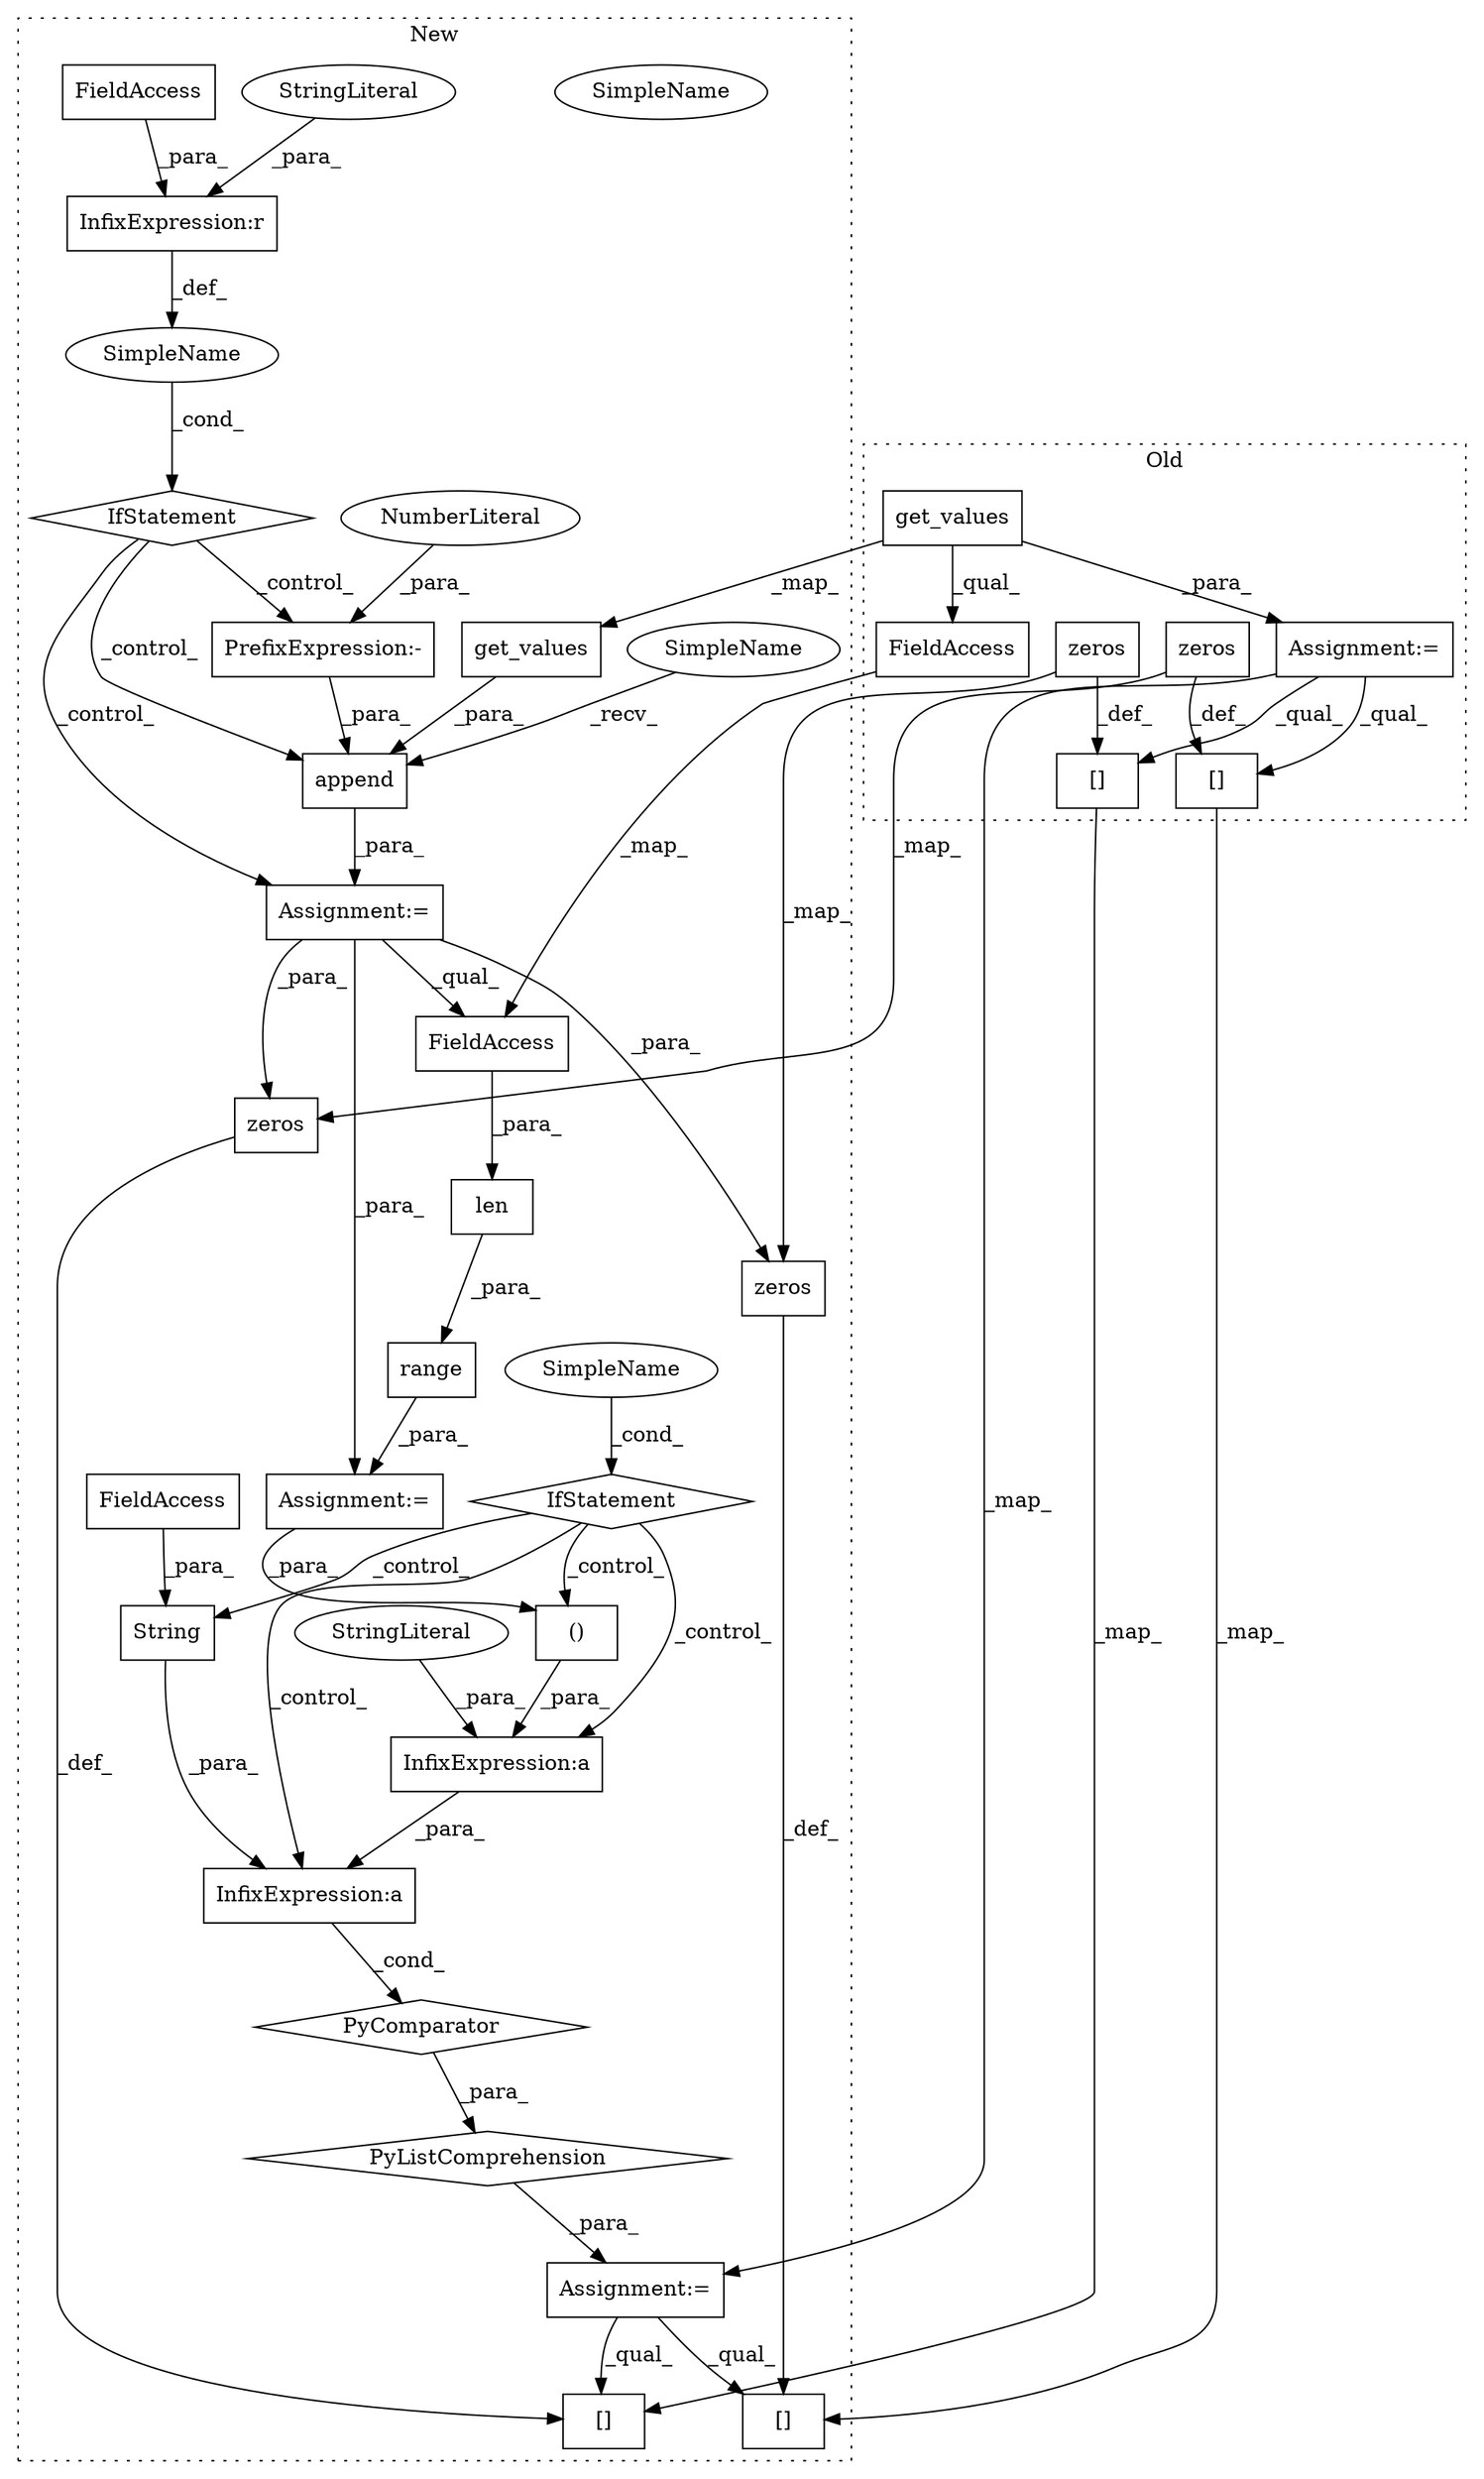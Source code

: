 digraph G {
subgraph cluster0 {
1 [label="get_values" a="32" s="3761" l="12" shape="box"];
4 [label="[]" a="2" s="4209,4218" l="7,1" shape="box"];
7 [label="[]" a="2" s="4018,4027" l="7,1" shape="box"];
20 [label="Assignment:=" a="7" s="3782" l="1" shape="box"];
22 [label="zeros" a="32" s="4035,4056" l="6,1" shape="box"];
31 [label="zeros" a="32" s="4226,4247" l="6,1" shape="box"];
36 [label="FieldAccess" a="22" s="3831" l="39" shape="box"];
label = "Old";
style="dotted";
}
subgraph cluster1 {
2 [label="get_values" a="32" s="3712" l="12" shape="box"];
3 [label="[]" a="2" s="4597,4606" l="7,1" shape="box"];
5 [label="InfixExpression:a" a="27" s="4097" l="8" shape="box"];
6 [label="[]" a="2" s="4396,4405" l="7,1" shape="box"];
8 [label="()" a="106" s="4105" l="25" shape="box"];
9 [label="InfixExpression:a" a="27" s="4088" l="3" shape="box"];
10 [label="range" a="32" s="4206,4256" l="6,1" shape="box"];
11 [label="SimpleName" a="42" s="4261" l="5" shape="ellipse"];
12 [label="String" a="32" s="4077,4087" l="7,1" shape="box"];
13 [label="PrefixExpression:-" a="38" s="3902" l="1" shape="box"];
14 [label="SimpleName" a="42" s="" l="" shape="ellipse"];
15 [label="append" a="32" s="3878,3904" l="7,1" shape="box"];
16 [label="NumberLiteral" a="34" s="3903" l="1" shape="ellipse"];
17 [label="StringLiteral" a="45" s="4092" l="5" shape="ellipse"];
18 [label="PyListComprehension" a="109" s="4076" l="198" shape="diamond"];
19 [label="Assignment:=" a="7" s="3999" l="1" shape="box"];
21 [label="zeros" a="32" s="4614,4645" l="6,1" shape="box"];
23 [label="PyComparator" a="113" s="4199" l="67" shape="diamond"];
24 [label="InfixExpression:r" a="27" s="3830" l="4" shape="box"];
25 [label="StringLiteral" a="45" s="3834" l="11" shape="ellipse"];
26 [label="len" a="32" s="4212,4255" l="4,1" shape="box"];
27 [label="FieldAccess" a="22" s="3816" l="14" shape="box"];
28 [label="FieldAccess" a="22" s="4084" l="3" shape="box"];
29 [label="IfStatement" a="25" s="3812,3845" l="4,2" shape="diamond"];
30 [label="zeros" a="32" s="4413,4444" l="6,1" shape="box"];
32 [label="IfStatement" a="25" s="4199" l="67" shape="diamond"];
33 [label="Assignment:=" a="7" s="4199" l="67" shape="box"];
34 [label="Assignment:=" a="7" s="3871" l="1" shape="box"];
35 [label="FieldAccess" a="22" s="4216" l="39" shape="box"];
37 [label="SimpleName" a="42" s="3872" l="5" shape="ellipse"];
38 [label="SimpleName" a="42" s="4261" l="5" shape="ellipse"];
label = "New";
style="dotted";
}
1 -> 2 [label="_map_"];
1 -> 36 [label="_qual_"];
1 -> 20 [label="_para_"];
2 -> 15 [label="_para_"];
4 -> 3 [label="_map_"];
5 -> 9 [label="_para_"];
7 -> 6 [label="_map_"];
8 -> 5 [label="_para_"];
9 -> 23 [label="_cond_"];
10 -> 33 [label="_para_"];
12 -> 9 [label="_para_"];
13 -> 15 [label="_para_"];
14 -> 29 [label="_cond_"];
15 -> 34 [label="_para_"];
16 -> 13 [label="_para_"];
17 -> 5 [label="_para_"];
18 -> 19 [label="_para_"];
19 -> 6 [label="_qual_"];
19 -> 3 [label="_qual_"];
20 -> 4 [label="_qual_"];
20 -> 7 [label="_qual_"];
20 -> 19 [label="_map_"];
21 -> 3 [label="_def_"];
22 -> 21 [label="_map_"];
22 -> 7 [label="_def_"];
23 -> 18 [label="_para_"];
24 -> 14 [label="_def_"];
25 -> 24 [label="_para_"];
26 -> 10 [label="_para_"];
27 -> 24 [label="_para_"];
28 -> 12 [label="_para_"];
29 -> 13 [label="_control_"];
29 -> 34 [label="_control_"];
29 -> 15 [label="_control_"];
30 -> 6 [label="_def_"];
31 -> 4 [label="_def_"];
31 -> 30 [label="_map_"];
32 -> 9 [label="_control_"];
32 -> 8 [label="_control_"];
32 -> 12 [label="_control_"];
32 -> 5 [label="_control_"];
33 -> 8 [label="_para_"];
34 -> 21 [label="_para_"];
34 -> 35 [label="_qual_"];
34 -> 30 [label="_para_"];
34 -> 33 [label="_para_"];
35 -> 26 [label="_para_"];
36 -> 35 [label="_map_"];
37 -> 15 [label="_recv_"];
38 -> 32 [label="_cond_"];
}